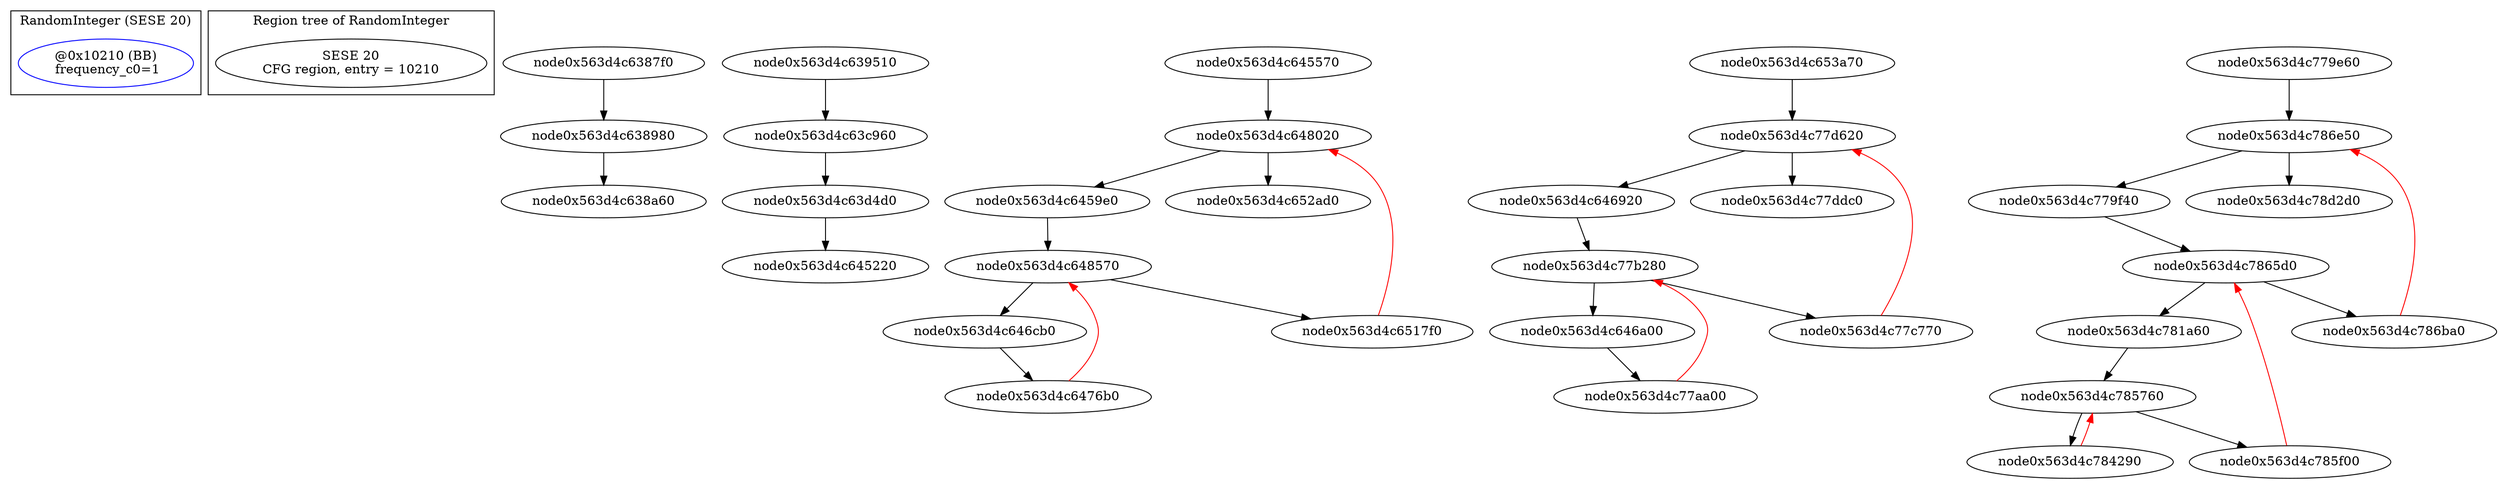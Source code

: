 digraph G {
subgraph cluster_RandomInteger {
graph [label = "RandomInteger (SESE 20)"];
node0x563d4c77ed30 [label = "@0x10210 (BB)\n frequency_c0=1\n" ,color="blue"];
}
subgraph cluster_SESERegion_of_RandomInteger {
graph [label = "Region tree of RandomInteger"];
region0x563d4c65eab0 [label = "SESE 20
CFG region, entry = 10210"];
}
node0x563d4c6387f0 -> node0x563d4c638980;
node0x563d4c638980 -> node0x563d4c638a60;
node0x563d4c639510 -> node0x563d4c63c960;
node0x563d4c63c960 -> node0x563d4c63d4d0;
node0x563d4c63d4d0 -> node0x563d4c645220;
node0x563d4c645570 -> node0x563d4c648020;
node0x563d4c6459e0 -> node0x563d4c648570;
node0x563d4c646cb0 -> node0x563d4c6476b0;
node0x563d4c6476b0 -> node0x563d4c648570[color="red"];
node0x563d4c648570 -> node0x563d4c646cb0;
node0x563d4c648570 -> node0x563d4c6517f0;
node0x563d4c6517f0 -> node0x563d4c648020[color="red"];
node0x563d4c648020 -> node0x563d4c6459e0;
node0x563d4c648020 -> node0x563d4c652ad0;
node0x563d4c653a70 -> node0x563d4c77d620;
node0x563d4c646920 -> node0x563d4c77b280;
node0x563d4c646a00 -> node0x563d4c77aa00;
node0x563d4c77aa00 -> node0x563d4c77b280[color="red"];
node0x563d4c77b280 -> node0x563d4c646a00;
node0x563d4c77b280 -> node0x563d4c77c770;
node0x563d4c77c770 -> node0x563d4c77d620[color="red"];
node0x563d4c77d620 -> node0x563d4c646920;
node0x563d4c77d620 -> node0x563d4c77ddc0;
node0x563d4c779e60 -> node0x563d4c786e50;
node0x563d4c779f40 -> node0x563d4c7865d0;
node0x563d4c781a60 -> node0x563d4c785760;
node0x563d4c784290 -> node0x563d4c785760[color="red"];
node0x563d4c785760 -> node0x563d4c784290;
node0x563d4c785760 -> node0x563d4c785f00;
node0x563d4c785f00 -> node0x563d4c7865d0[color="red"];
node0x563d4c7865d0 -> node0x563d4c781a60;
node0x563d4c7865d0 -> node0x563d4c786ba0;
node0x563d4c786ba0 -> node0x563d4c786e50[color="red"];
node0x563d4c786e50 -> node0x563d4c779f40;
node0x563d4c786e50 -> node0x563d4c78d2d0;
}
